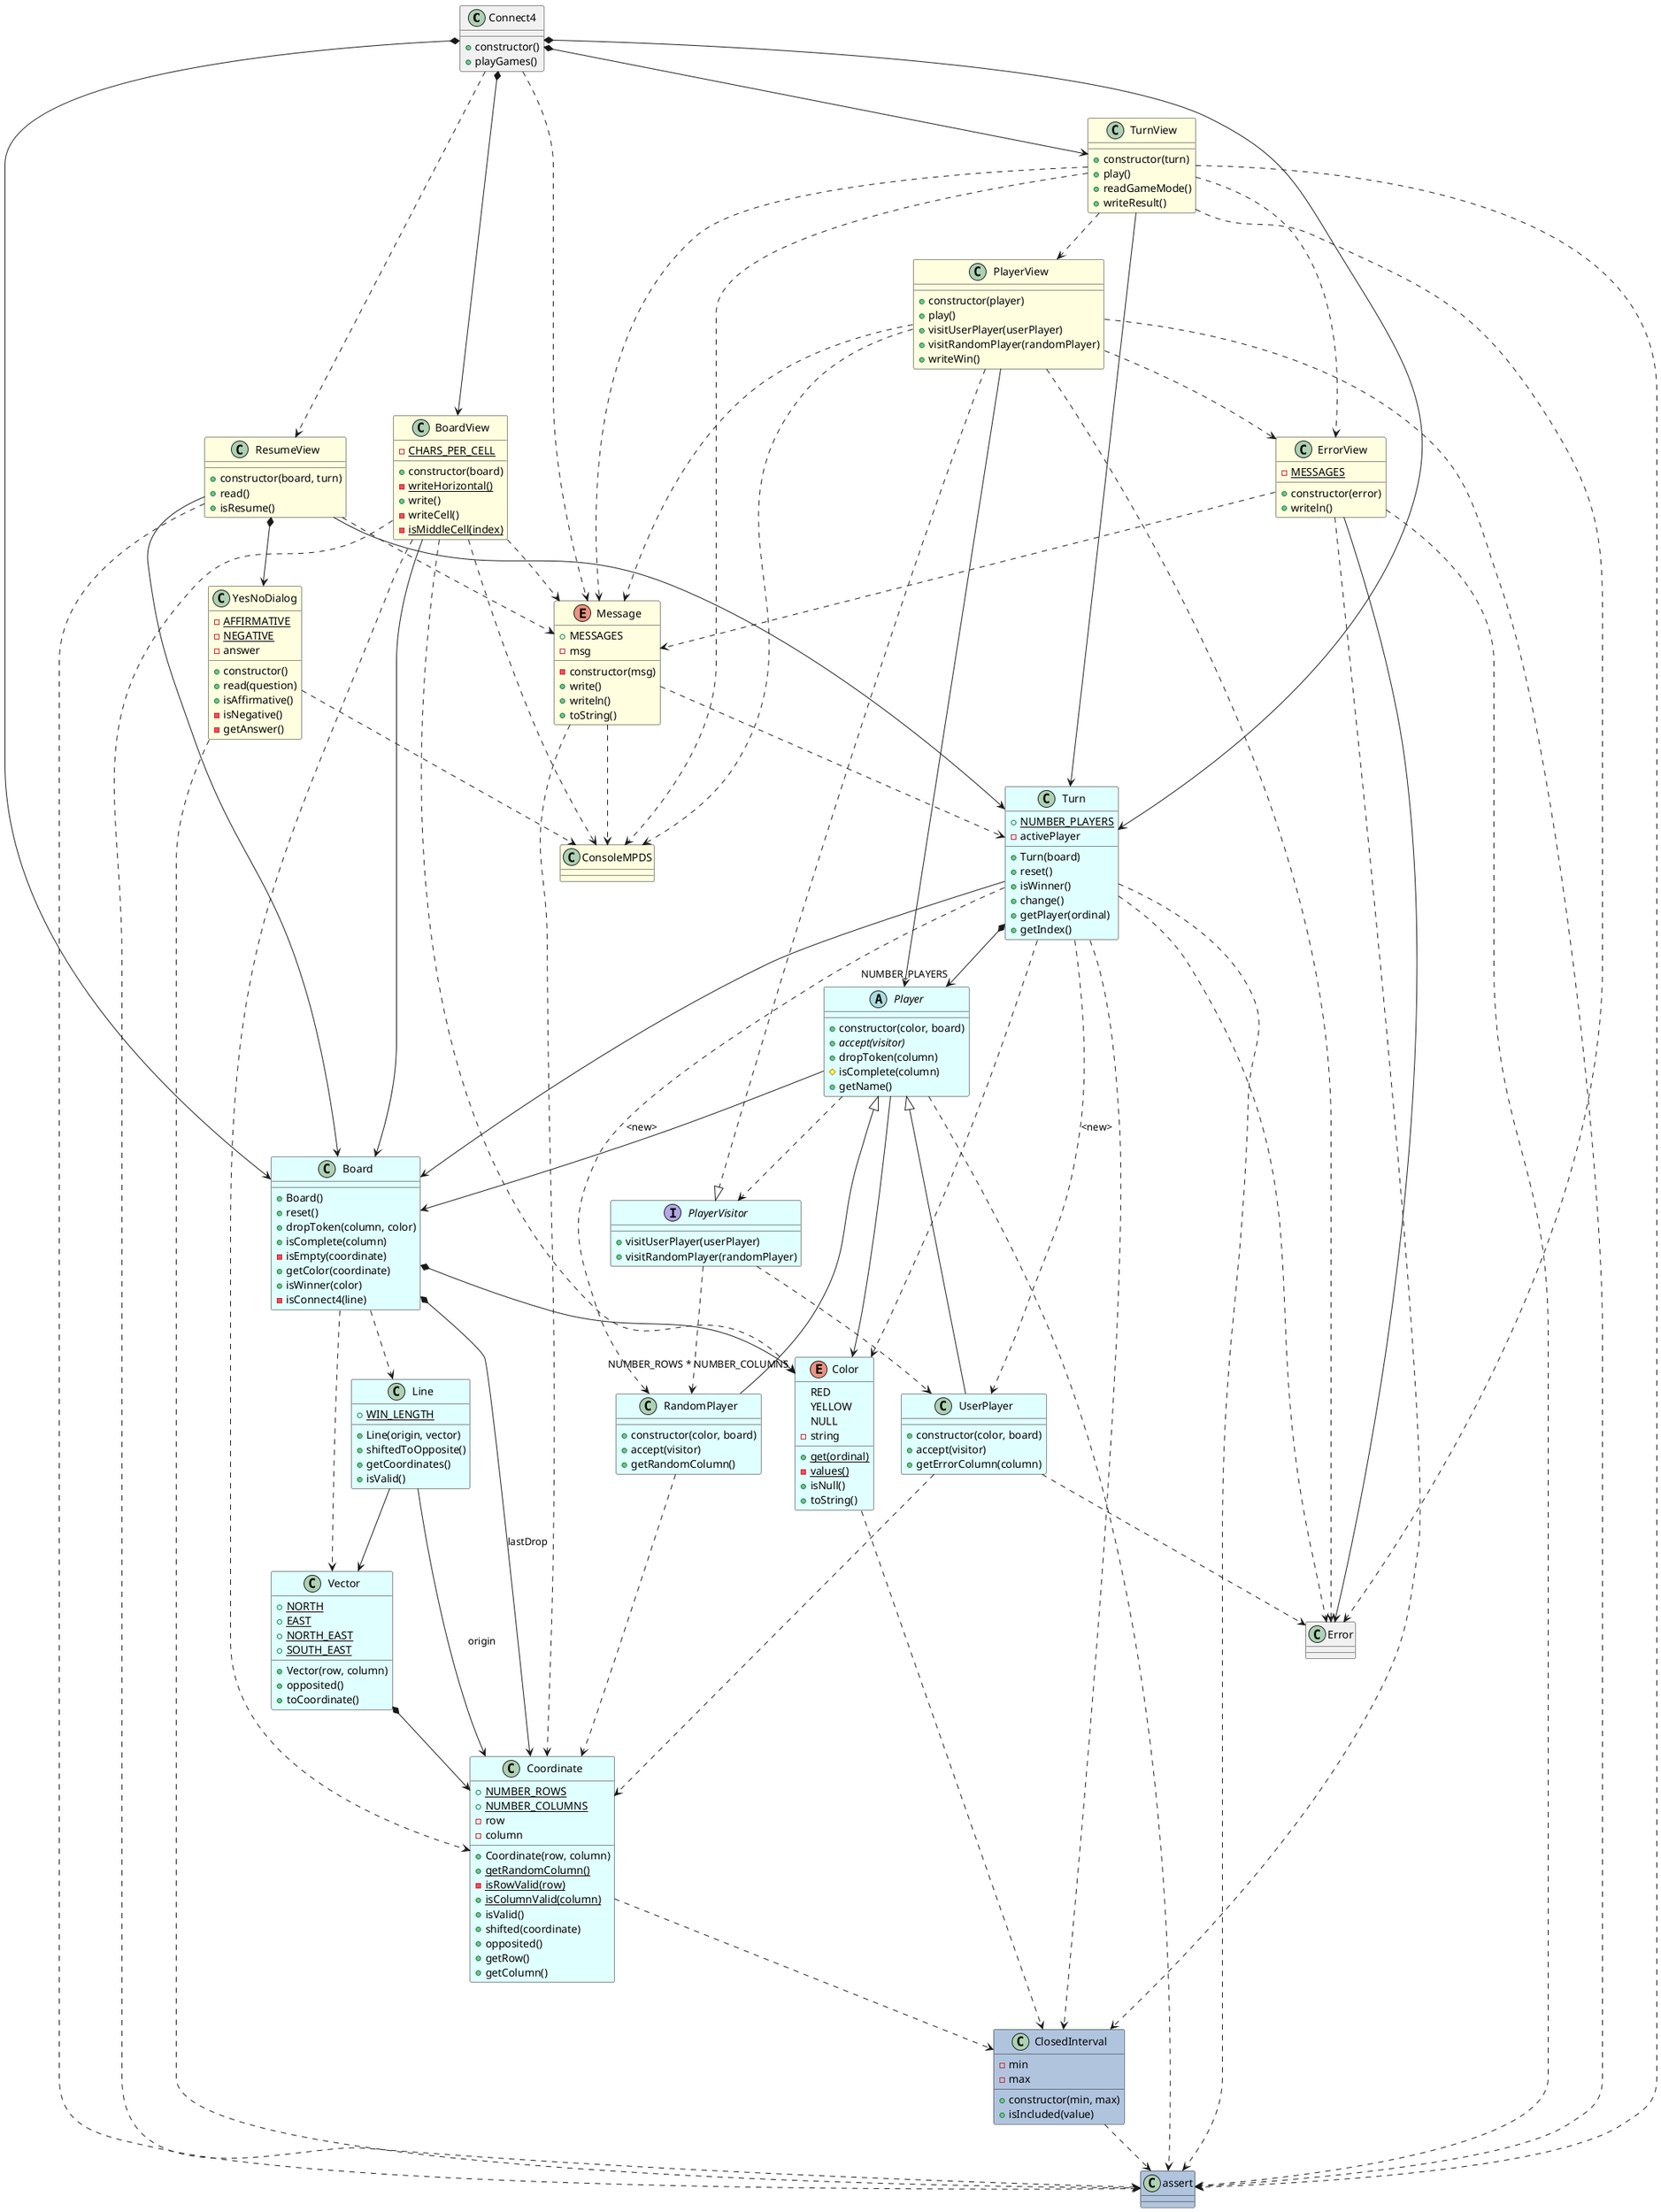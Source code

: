 @startuml analysis

'' app

class Connect4 {
    
    + constructor()
    + playGames()
}
Connect4 *--> Board
Connect4 *--> Turn
Connect4 *--> BoardView
Connect4 *--> TurnView
Connect4 ..> ResumeView
Connect4 ..> Message

'' views

class YesNoDialog #LightYellow {
    - {static} AFFIRMATIVE
    - {static} NEGATIVE
    - answer

    + constructor()
    + read(question)
    + isAffirmative()
    - isNegative()
    - getAnswer()
}
YesNoDialog ..> ConsoleMPDS
YesNoDialog ..> assert

class TurnView #LightYellow {

    + constructor(turn)    
    + play()
    + readGameMode()
    + writeResult()    
}
TurnView --> Turn
TurnView ..> PlayerView
TurnView ..> Error
TurnView ..> ErrorView
TurnView ..> Message
TurnView ..> ConsoleMPDS
TurnView ..> assert

class PlayerView #LightYellow {

    + constructor(player)    
    + play()
    + visitUserPlayer(userPlayer)
    + visitRandomPlayer(randomPlayer)
    + writeWin()
}
PlayerVisitor <|.up. PlayerView
PlayerView --> Player
PlayerView ..> Error
PlayerView ..> ErrorView
PlayerView ..> Message
PlayerView ..> ConsoleMPDS
PlayerView ..> assert

class ErrorView #LightYellow {
    - {static} MESSAGES

    + constructor(error)
    + writeln()
}
ErrorView --> Error
ErrorView ..> Message
ErrorView ..> ClosedInterval
ErrorView ..> assert

class ResumeView #LightYellow {

    + constructor(board, turn)
    + read()
    + isResume()
}
ResumeView *--> YesNoDialog
ResumeView --> Board
ResumeView --> Turn
ResumeView ..> Message
ResumeView ..> assert

enum Message #LightYellow {
    + MESSAGES
    - msg

    - constructor(msg)
    + write()
    + writeln()
    + toString()
}
Message ..> Turn
Message ..> Coordinate
Message ..> ConsoleMPDS

class ConsoleMPDS #LightYellow 

class BoardView #LightYellow {
    - {static} CHARS_PER_CELL    

    + constructor(board)
    - {static} writeHorizontal()
    + write()    
    - writeCell()
    - {static} isMiddleCell(index)
}
BoardView --> Board
BoardView ..> Coordinate
BoardView ..> Color
BoardView ..> Message
BoardView ..> ConsoleMPDS
BoardView ..> assert


'' utils

class ClosedInterval #LightSteelBlue {
    - min
    - max

    + constructor(min, max)
    + isIncluded(value)
}
ClosedInterval ..> assert

class assert #LightSteelBlue

'' models

abstract class Player #LightCyan {

    + constructor(color, board)
    + {abstract} accept(visitor)
    + dropToken(column)    
    # isComplete(column)    
    + getName()    
}
Player --> Color
Player --> Board
Player ..> PlayerVisitor
Player ..> assert

class UserPlayer #LightCyan {

    + constructor(color, board)
    + accept(visitor)
    + getErrorColumn(column)
}
Player <|-- UserPlayer
UserPlayer ..> Coordinate
UserPlayer ..> Error

class RandomPlayer #LightCyan {

    + constructor(color, board)
    + accept(visitor)
    + getRandomColumn()
}
Player <|-- RandomPlayer
RandomPlayer ..> Coordinate

interface PlayerVisitor #LightCyan {

    + visitUserPlayer(userPlayer)
    + visitRandomPlayer(randomPlayer)
}
PlayerVisitor ..> UserPlayer
PlayerVisitor ..> RandomPlayer

class Turn #LightCyan {
    + {static} NUMBER_PLAYERS
    - activePlayer

    + Turn(board)
    + reset()
    + isWinner()
    + change()   
    + getPlayer(ordinal)
    + getIndex()
}
Turn *--> "NUMBER_PLAYERS" Player
Turn --> Board
Turn ..> UserPlayer : <new>
Turn ..> RandomPlayer : <new>
Turn ..> Color
Turn ..> Error
Turn ..> ClosedInterval
Turn ..> assert












class Board #LightCyan {

    + Board()
    + reset()
    + dropToken(column, color)
    + isComplete(column)
    - isEmpty(coordinate)
    + getColor(coordinate)
    + isWinner(color)
    - isConnect4(line)
}
Board *--> Coordinate : lastDrop
Board *--> "NUMBER_ROWS * NUMBER_COLUMNS" Color
Board ..> Vector
Board ..> Line

class Line #LightCyan {
    + {static} WIN_LENGTH

    + Line(origin, vector)
    + shiftedToOpposite()
    + getCoordinates()
    + isValid()
}
Line --> Coordinate : origin
Line --> Vector

class Vector #LightCyan {
    + {static} NORTH
    + {static} EAST
    + {static} NORTH_EAST
    + {static} SOUTH_EAST

    + Vector(row, column)
    + opposited()
    + toCoordinate()
}
Vector *--> Coordinate

class Coordinate #LightCyan {
    + {static} NUMBER_ROWS
    + {static} NUMBER_COLUMNS
    - row
    - column

    + Coordinate(row, column)
    + {static} getRandomColumn()
    - {static} isRowValid(row)
    + {static} isColumnValid(column)
    + isValid()
    + shifted(coordinate)
    + opposited()
    + getRow()
    + getColumn()
}
Coordinate ..> ClosedInterval

enum Color #LightCyan {
    RED
    YELLOW
    NULL
    - string

    + {static} get(ordinal)
    - {static} values()
    + isNull()
    + toString()
}
Color ..> ClosedInterval



@enduml